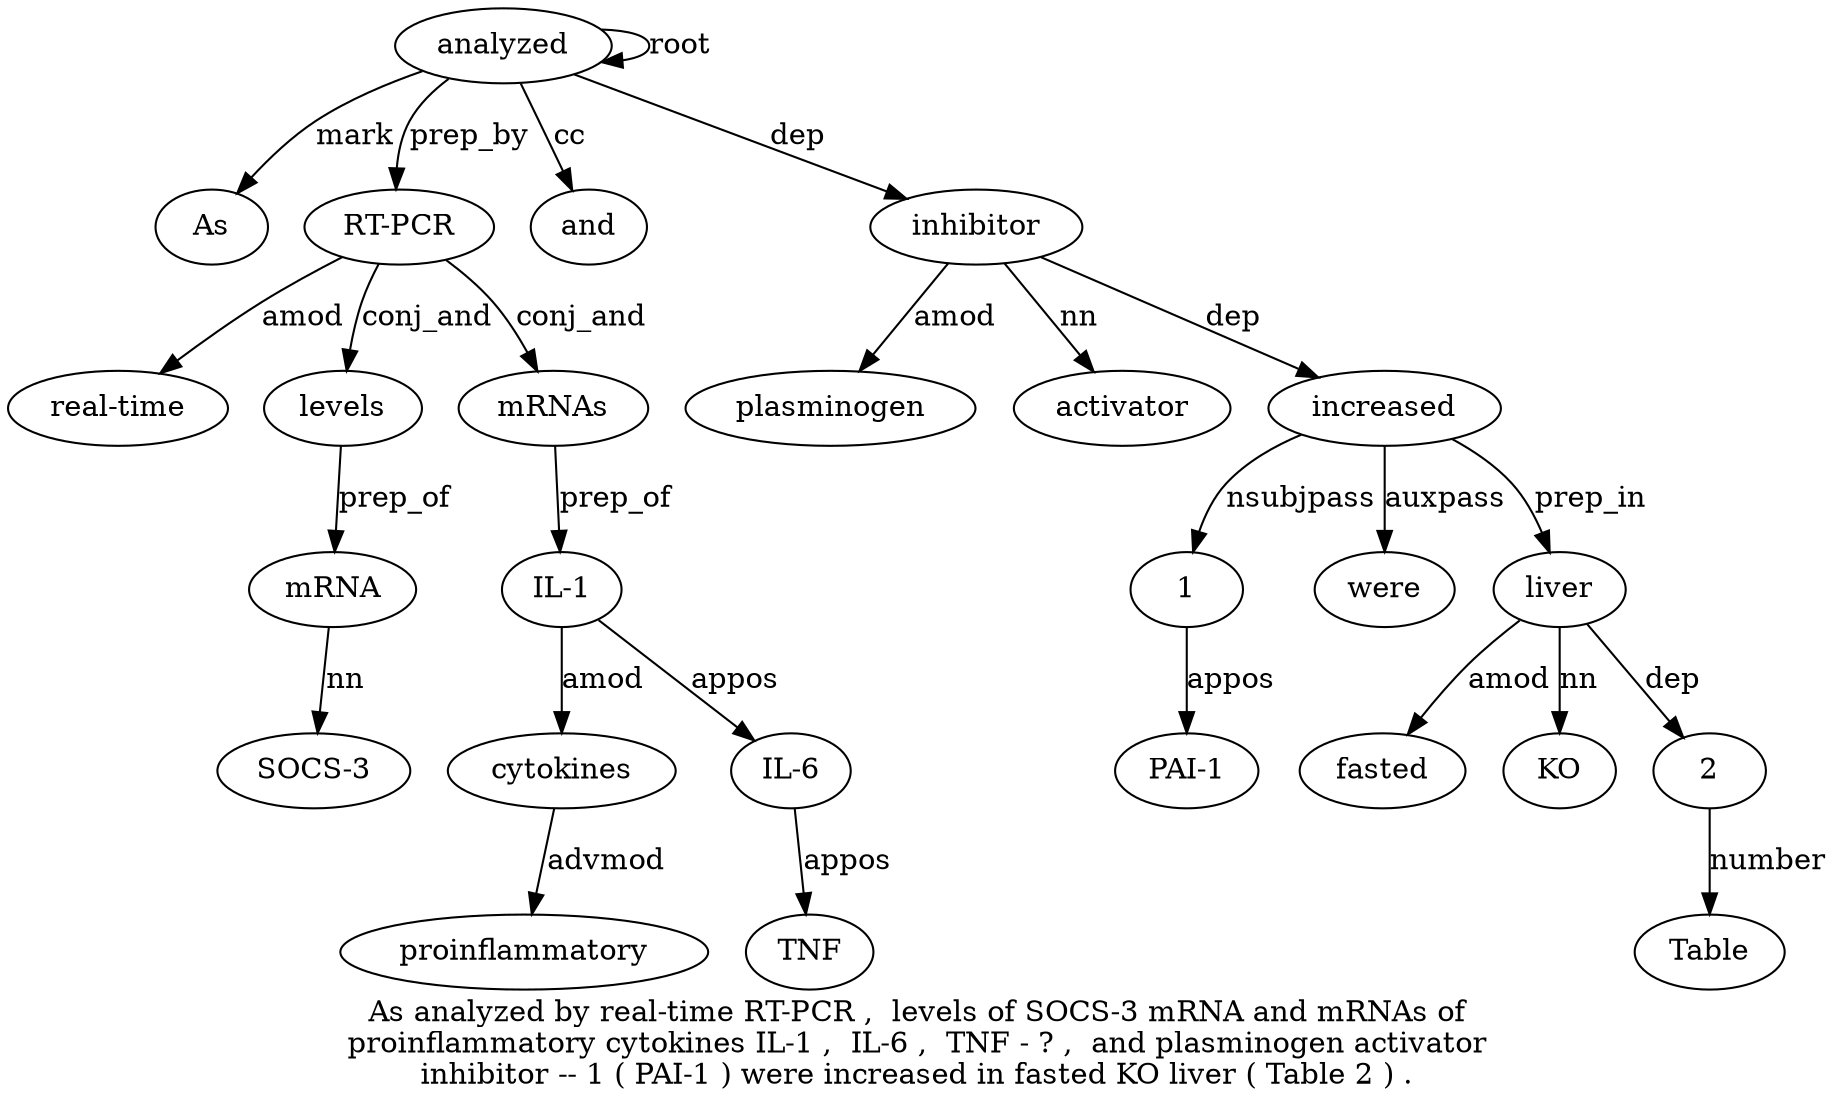 digraph "As analyzed by real-time RT-PCR ,  levels of SOCS-3 mRNA and mRNAs of proinflammatory cytokines IL-1 ,  IL-6 ,  TNF - ? ,  and plasminogen activator inhibitor -- 1 ( PAI-1 ) were increased in fasted KO liver ( Table 2 ) ." {
label="As analyzed by real-time RT-PCR ,  levels of SOCS-3 mRNA and mRNAs of
proinflammatory cytokines IL-1 ,  IL-6 ,  TNF - ? ,  and plasminogen activator
inhibitor -- 1 ( PAI-1 ) were increased in fasted KO liver ( Table 2 ) .";
analyzed2 [style=filled, fillcolor=white, label=analyzed];
As1 [style=filled, fillcolor=white, label=As];
analyzed2 -> As1  [label=mark];
analyzed2 -> analyzed2  [label=root];
"RT-PCR5" [style=filled, fillcolor=white, label="RT-PCR"];
"real-time4" [style=filled, fillcolor=white, label="real-time"];
"RT-PCR5" -> "real-time4"  [label=amod];
analyzed2 -> "RT-PCR5"  [label=prep_by];
levels7 [style=filled, fillcolor=white, label=levels];
"RT-PCR5" -> levels7  [label=conj_and];
mRNA10 [style=filled, fillcolor=white, label=mRNA];
"SOCS-39" [style=filled, fillcolor=white, label="SOCS-3"];
mRNA10 -> "SOCS-39"  [label=nn];
levels7 -> mRNA10  [label=prep_of];
mRNAs12 [style=filled, fillcolor=white, label=mRNAs];
"RT-PCR5" -> mRNAs12  [label=conj_and];
cytokines15 [style=filled, fillcolor=white, label=cytokines];
proinflammatory14 [style=filled, fillcolor=white, label=proinflammatory];
cytokines15 -> proinflammatory14  [label=advmod];
"IL-16" [style=filled, fillcolor=white, label="IL-1"];
"IL-16" -> cytokines15  [label=amod];
mRNAs12 -> "IL-16"  [label=prep_of];
"IL-618" [style=filled, fillcolor=white, label="IL-6"];
"IL-16" -> "IL-618"  [label=appos];
TNF20 [style=filled, fillcolor=white, label=TNF];
"IL-618" -> TNF20  [label=appos];
and24 [style=filled, fillcolor=white, label=and];
analyzed2 -> and24  [label=cc];
inhibitor27 [style=filled, fillcolor=white, label=inhibitor];
plasminogen25 [style=filled, fillcolor=white, label=plasminogen];
inhibitor27 -> plasminogen25  [label=amod];
activator26 [style=filled, fillcolor=white, label=activator];
inhibitor27 -> activator26  [label=nn];
analyzed2 -> inhibitor27  [label=dep];
increased34 [style=filled, fillcolor=white, label=increased];
129 [style=filled, fillcolor=white, label=1];
increased34 -> 129  [label=nsubjpass];
"PAI-13" [style=filled, fillcolor=white, label="PAI-1"];
129 -> "PAI-13"  [label=appos];
were33 [style=filled, fillcolor=white, label=were];
increased34 -> were33  [label=auxpass];
inhibitor27 -> increased34  [label=dep];
liver38 [style=filled, fillcolor=white, label=liver];
fasted36 [style=filled, fillcolor=white, label=fasted];
liver38 -> fasted36  [label=amod];
KO37 [style=filled, fillcolor=white, label=KO];
liver38 -> KO37  [label=nn];
increased34 -> liver38  [label=prep_in];
241 [style=filled, fillcolor=white, label=2];
Table40 [style=filled, fillcolor=white, label=Table];
241 -> Table40  [label=number];
liver38 -> 241  [label=dep];
}
